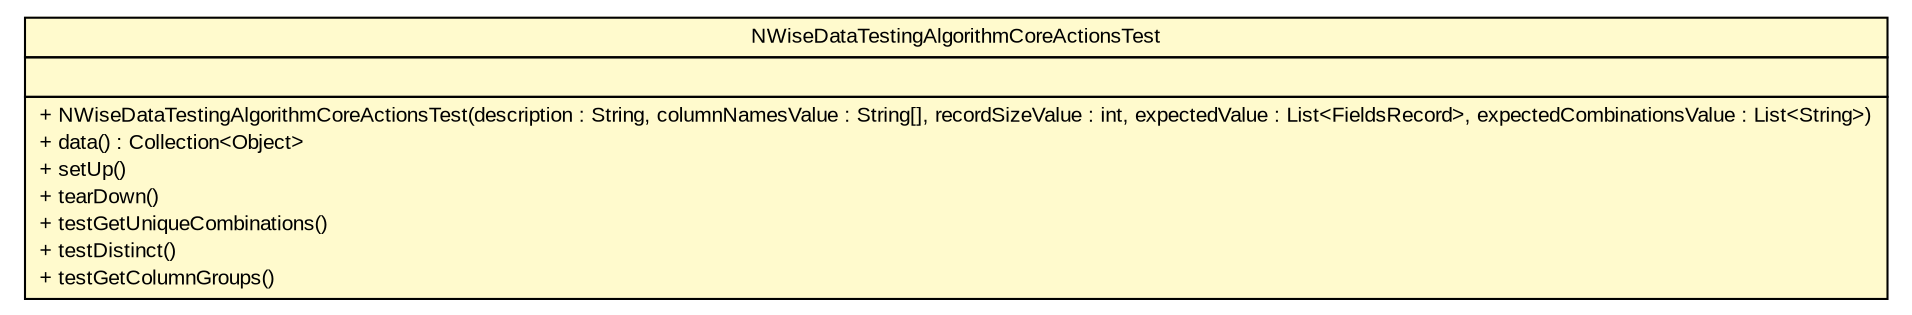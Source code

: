 #!/usr/local/bin/dot
#
# Class diagram 
# Generated by UMLGraph version R5_6 (http://www.umlgraph.org/)
#

digraph G {
	edge [fontname="arial",fontsize=10,labelfontname="arial",labelfontsize=10];
	node [fontname="arial",fontsize=10,shape=plaintext];
	nodesep=0.25;
	ranksep=0.5;
	// com.github.mkolisnyk.aerial.datagenerators.algorithms.NWiseDataTestingAlgorithmCoreActionsTest
	c1698 [label=<<table title="com.github.mkolisnyk.aerial.datagenerators.algorithms.NWiseDataTestingAlgorithmCoreActionsTest" border="0" cellborder="1" cellspacing="0" cellpadding="2" port="p" bgcolor="lemonChiffon" href="./NWiseDataTestingAlgorithmCoreActionsTest.html">
		<tr><td><table border="0" cellspacing="0" cellpadding="1">
<tr><td align="center" balign="center"> NWiseDataTestingAlgorithmCoreActionsTest </td></tr>
		</table></td></tr>
		<tr><td><table border="0" cellspacing="0" cellpadding="1">
<tr><td align="left" balign="left">  </td></tr>
		</table></td></tr>
		<tr><td><table border="0" cellspacing="0" cellpadding="1">
<tr><td align="left" balign="left"> + NWiseDataTestingAlgorithmCoreActionsTest(description : String, columnNamesValue : String[], recordSizeValue : int, expectedValue : List&lt;FieldsRecord&gt;, expectedCombinationsValue : List&lt;String&gt;) </td></tr>
<tr><td align="left" balign="left"> + data() : Collection&lt;Object&gt; </td></tr>
<tr><td align="left" balign="left"> + setUp() </td></tr>
<tr><td align="left" balign="left"> + tearDown() </td></tr>
<tr><td align="left" balign="left"> + testGetUniqueCombinations() </td></tr>
<tr><td align="left" balign="left"> + testDistinct() </td></tr>
<tr><td align="left" balign="left"> + testGetColumnGroups() </td></tr>
		</table></td></tr>
		</table>>, URL="./NWiseDataTestingAlgorithmCoreActionsTest.html", fontname="arial", fontcolor="black", fontsize=10.0];
}

